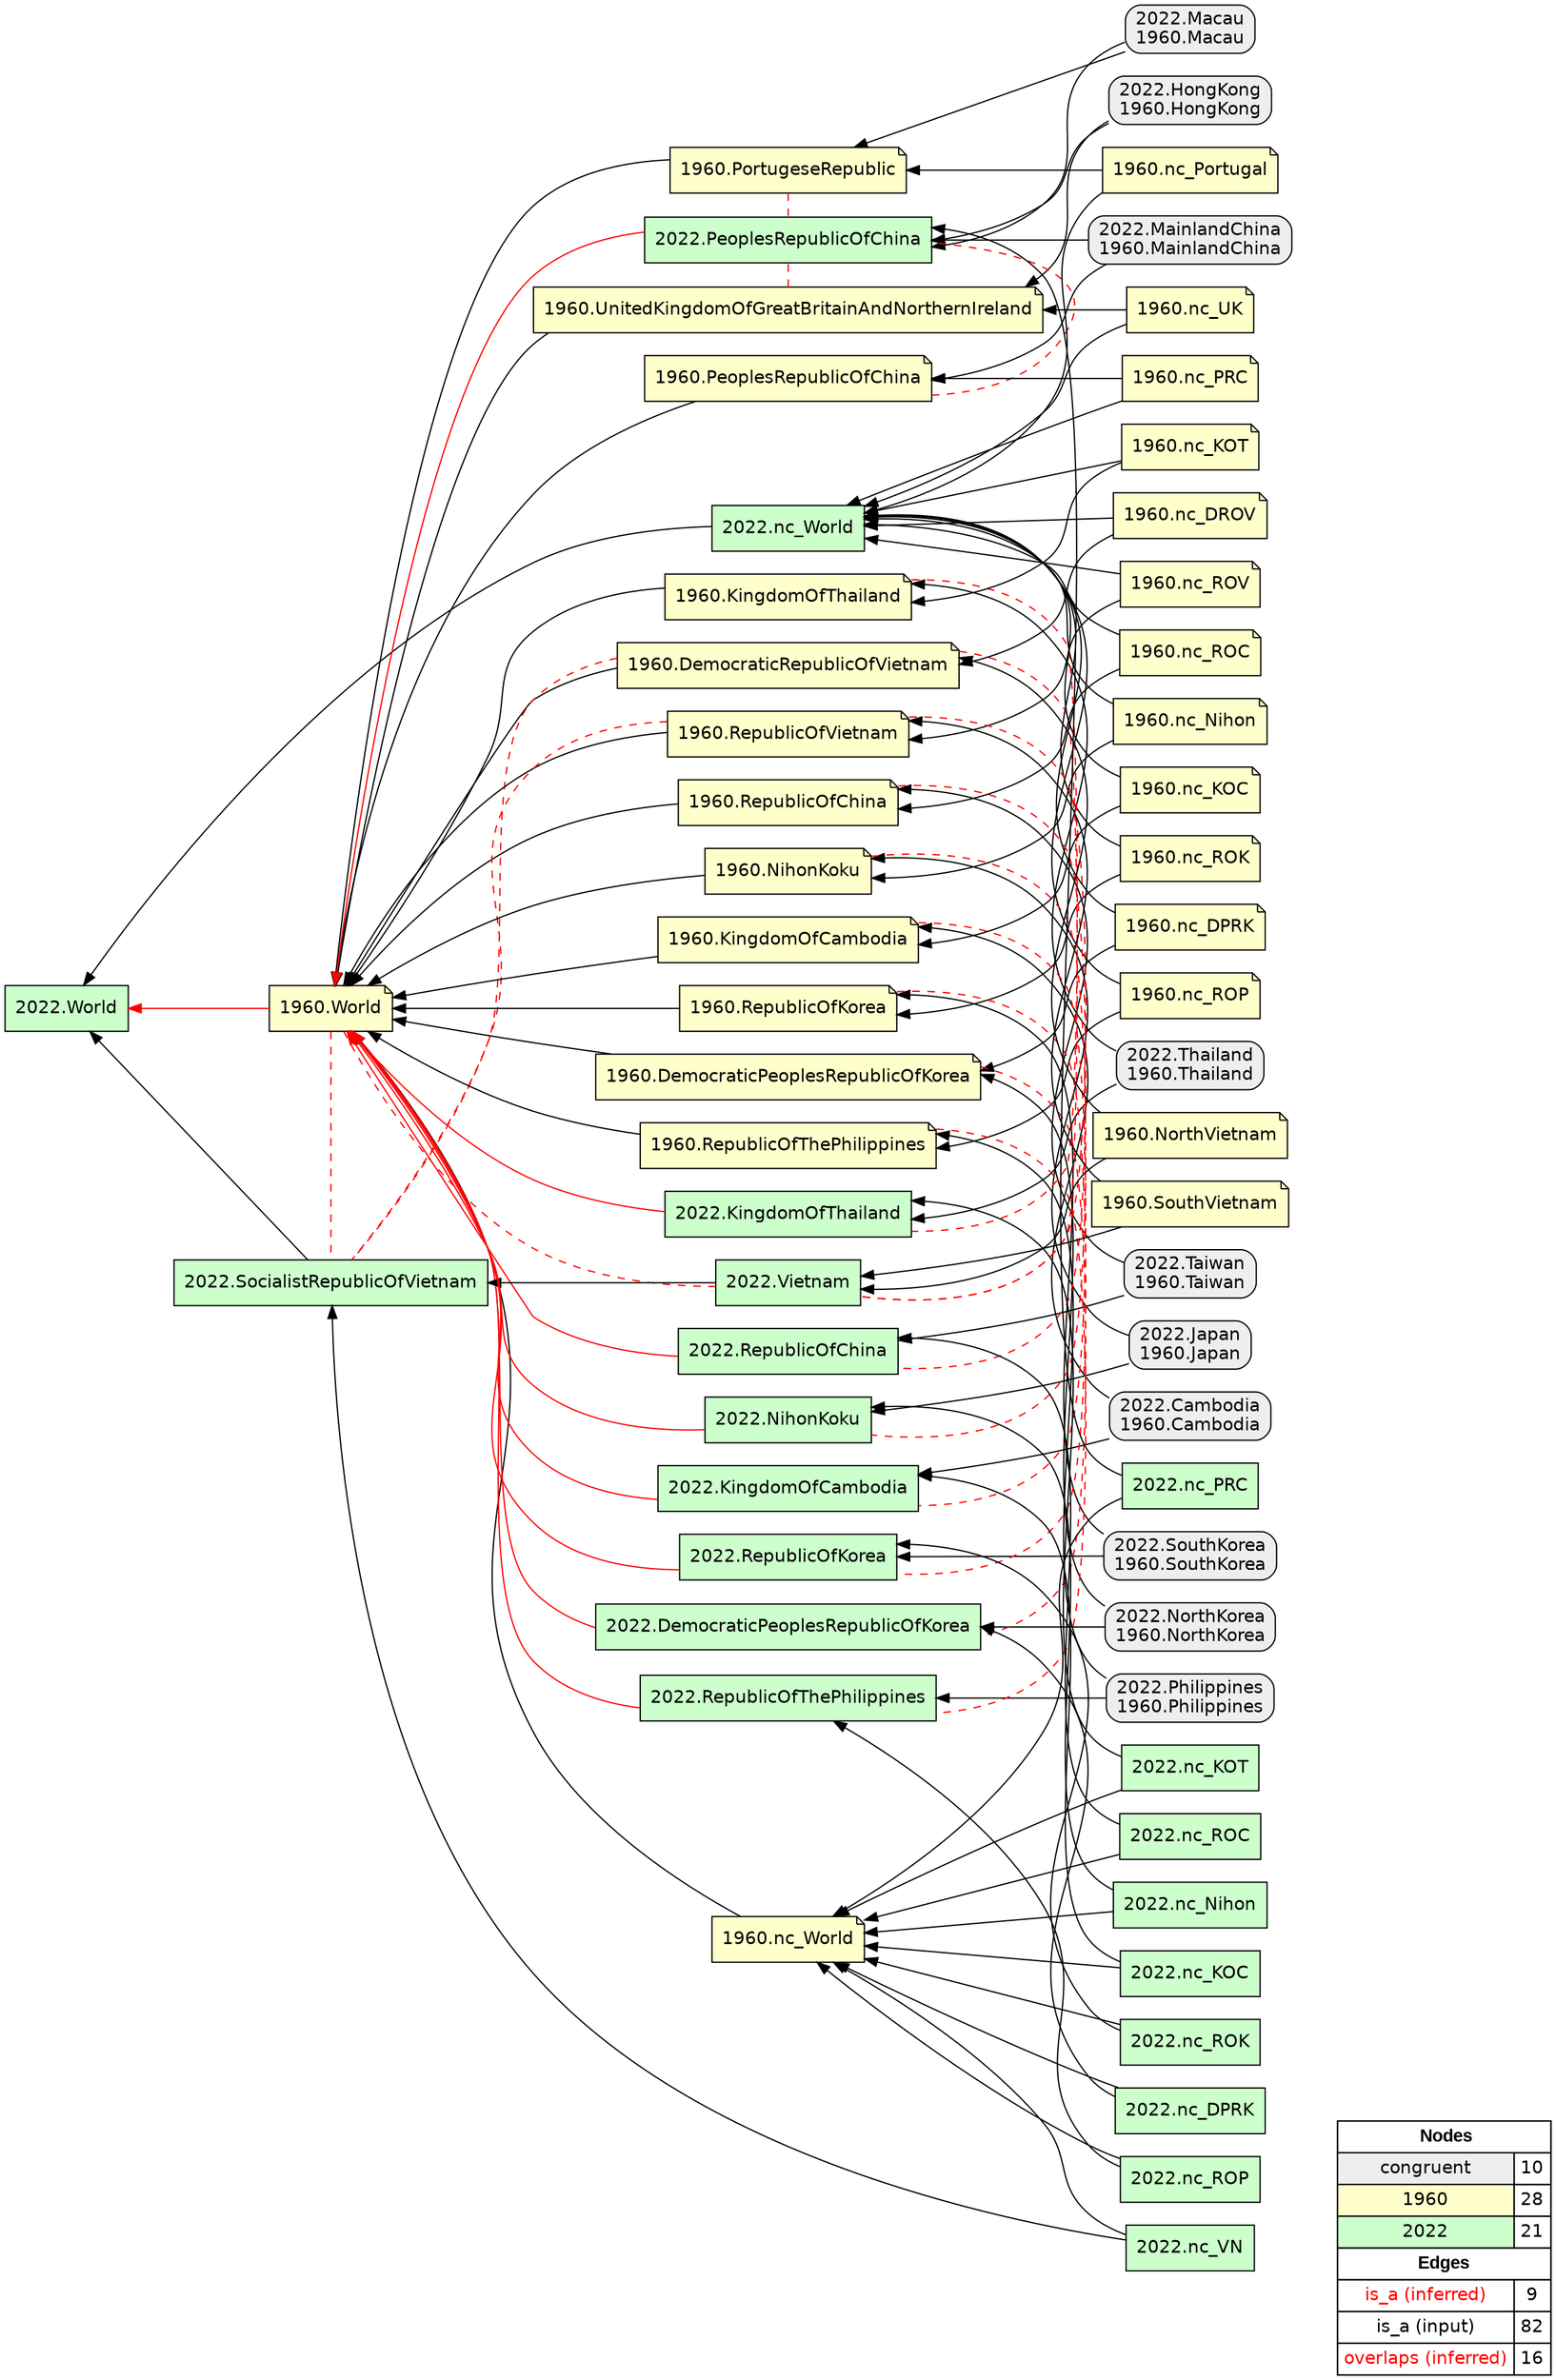 digraph{
rankdir=RL
node[shape=box style="filled,rounded" fillcolor="#EEEEEE" fontname="helvetica"] 
"2022.Cambodia\n1960.Cambodia"
"2022.Japan\n1960.Japan"
"2022.HongKong\n1960.HongKong"
"2022.NorthKorea\n1960.NorthKorea"
"2022.Thailand\n1960.Thailand"
"2022.Taiwan\n1960.Taiwan"
"2022.SouthKorea\n1960.SouthKorea"
"2022.Philippines\n1960.Philippines"
"2022.Macau\n1960.Macau"
"2022.MainlandChina\n1960.MainlandChina"
node[shape=note style=filled fillcolor="#FFFFCC" fontname="helvetica"] 
"1960.nc_Nihon"
"1960.nc_ROK"
"1960.nc_ROC"
"1960.nc_ROP"
"1960.nc_ROV"
"1960.DemocraticRepublicOfVietnam"
"1960.PortugeseRepublic"
"1960.RepublicOfChina"
"1960.UnitedKingdomOfGreatBritainAndNorthernIreland"
"1960.nc_UK"
"1960.PeoplesRepublicOfChina"
"1960.KingdomOfThailand"
"1960.nc_DROV"
"1960.nc_PRC"
"1960.RepublicOfVietnam"
"1960.NihonKoku"
"1960.KingdomOfCambodia"
"1960.RepublicOfKorea"
"1960.RepublicOfThePhilippines"
"1960.nc_Portugal"
"1960.nc_World"
"1960.nc_DPRK"
"1960.DemocraticPeoplesRepublicOfKorea"
"1960.SouthVietnam"
"1960.nc_KOT"
"1960.nc_KOC"
"1960.World"
"1960.NorthVietnam"
node[shape=box style=filled fillcolor="#CCFFCC" fontname="helvetica"] 
"2022.nc_VN"
"2022.SocialistRepublicOfVietnam"
"2022.RepublicOfKorea"
"2022.DemocraticPeoplesRepublicOfKorea"
"2022.nc_World"
"2022.PeoplesRepublicOfChina"
"2022.RepublicOfChina"
"2022.RepublicOfThePhilippines"
"2022.nc_Nihon"
"2022.Vietnam"
"2022.nc_DPRK"
"2022.NihonKoku"
"2022.World"
"2022.KingdomOfThailand"
"2022.nc_PRC"
"2022.nc_ROK"
"2022.nc_KOC"
"2022.nc_ROC"
"2022.nc_KOT"
"2022.nc_ROP"
"2022.KingdomOfCambodia"
edge[arrowhead=normal style=solid color="#FF0000" constraint=true penwidth=1]
"2022.RepublicOfKorea" -> "1960.World"
"2022.NihonKoku" -> "1960.World"
"2022.RepublicOfChina" -> "1960.World"
"2022.DemocraticPeoplesRepublicOfKorea" -> "1960.World"
"2022.PeoplesRepublicOfChina" -> "1960.World"
"2022.KingdomOfThailand" -> "1960.World"
"2022.RepublicOfThePhilippines" -> "1960.World"
"1960.World" -> "2022.World"
"2022.KingdomOfCambodia" -> "1960.World"
edge[arrowhead=normal style=solid color="#000000" constraint=true penwidth=1]
"2022.nc_ROC" -> "2022.RepublicOfChina"
"2022.nc_DPRK" -> "2022.DemocraticPeoplesRepublicOfKorea"
"1960.nc_Nihon" -> "2022.nc_World"
"2022.nc_VN" -> "2022.SocialistRepublicOfVietnam"
"1960.nc_World" -> "1960.World"
"1960.nc_Portugal" -> "2022.nc_World"
"1960.PortugeseRepublic" -> "1960.World"
"2022.nc_ROK" -> "2022.RepublicOfKorea"
"2022.nc_KOT" -> "1960.nc_World"
"2022.Taiwan\n1960.Taiwan" -> "1960.RepublicOfChina"
"2022.nc_Nihon" -> "2022.NihonKoku"
"2022.Thailand\n1960.Thailand" -> "2022.KingdomOfThailand"
"1960.RepublicOfKorea" -> "1960.World"
"1960.nc_UK" -> "2022.nc_World"
"1960.UnitedKingdomOfGreatBritainAndNorthernIreland" -> "1960.World"
"2022.SocialistRepublicOfVietnam" -> "2022.World"
"1960.nc_ROV" -> "1960.RepublicOfVietnam"
"2022.nc_KOT" -> "2022.KingdomOfThailand"
"1960.nc_DPRK" -> "1960.DemocraticPeoplesRepublicOfKorea"
"2022.Philippines\n1960.Philippines" -> "1960.RepublicOfThePhilippines"
"1960.SouthVietnam" -> "2022.Vietnam"
"1960.DemocraticPeoplesRepublicOfKorea" -> "1960.World"
"1960.SouthVietnam" -> "1960.RepublicOfVietnam"
"1960.nc_ROP" -> "2022.nc_World"
"2022.nc_KOC" -> "1960.nc_World"
"1960.nc_KOC" -> "1960.KingdomOfCambodia"
"1960.nc_UK" -> "1960.UnitedKingdomOfGreatBritainAndNorthernIreland"
"1960.KingdomOfThailand" -> "1960.World"
"1960.NihonKoku" -> "1960.World"
"2022.MainlandChina\n1960.MainlandChina" -> "2022.PeoplesRepublicOfChina"
"1960.nc_Nihon" -> "1960.NihonKoku"
"1960.nc_ROP" -> "1960.RepublicOfThePhilippines"
"1960.nc_DROV" -> "2022.nc_World"
"1960.nc_ROK" -> "2022.nc_World"
"1960.nc_DROV" -> "1960.DemocraticRepublicOfVietnam"
"2022.nc_ROC" -> "1960.nc_World"
"1960.nc_PRC" -> "2022.nc_World"
"2022.Thailand\n1960.Thailand" -> "1960.KingdomOfThailand"
"2022.Japan\n1960.Japan" -> "1960.NihonKoku"
"1960.nc_KOC" -> "2022.nc_World"
"2022.Cambodia\n1960.Cambodia" -> "2022.KingdomOfCambodia"
"1960.nc_ROV" -> "2022.nc_World"
"2022.nc_ROP" -> "2022.RepublicOfThePhilippines"
"1960.KingdomOfCambodia" -> "1960.World"
"1960.RepublicOfChina" -> "1960.World"
"1960.RepublicOfThePhilippines" -> "1960.World"
"2022.nc_World" -> "2022.World"
"2022.nc_ROP" -> "1960.nc_World"
"1960.NorthVietnam" -> "2022.Vietnam"
"1960.nc_DPRK" -> "2022.nc_World"
"2022.Vietnam" -> "2022.SocialistRepublicOfVietnam"
"1960.nc_ROC" -> "1960.RepublicOfChina"
"1960.nc_ROK" -> "1960.RepublicOfKorea"
"2022.Taiwan\n1960.Taiwan" -> "2022.RepublicOfChina"
"2022.NorthKorea\n1960.NorthKorea" -> "2022.DemocraticPeoplesRepublicOfKorea"
"2022.nc_ROK" -> "1960.nc_World"
"2022.MainlandChina\n1960.MainlandChina" -> "1960.PeoplesRepublicOfChina"
"1960.NorthVietnam" -> "1960.DemocraticRepublicOfVietnam"
"1960.nc_KOT" -> "2022.nc_World"
"2022.HongKong\n1960.HongKong" -> "2022.PeoplesRepublicOfChina"
"1960.DemocraticRepublicOfVietnam" -> "1960.World"
"1960.nc_KOT" -> "1960.KingdomOfThailand"
"2022.nc_PRC" -> "1960.nc_World"
"2022.Cambodia\n1960.Cambodia" -> "1960.KingdomOfCambodia"
"1960.RepublicOfVietnam" -> "1960.World"
"2022.SouthKorea\n1960.SouthKorea" -> "1960.RepublicOfKorea"
"2022.Philippines\n1960.Philippines" -> "2022.RepublicOfThePhilippines"
"2022.Macau\n1960.Macau" -> "1960.PortugeseRepublic"
"1960.nc_Portugal" -> "1960.PortugeseRepublic"
"1960.nc_ROC" -> "2022.nc_World"
"2022.nc_VN" -> "1960.nc_World"
"1960.nc_PRC" -> "1960.PeoplesRepublicOfChina"
"2022.HongKong\n1960.HongKong" -> "1960.UnitedKingdomOfGreatBritainAndNorthernIreland"
"2022.nc_Nihon" -> "1960.nc_World"
"2022.SouthKorea\n1960.SouthKorea" -> "2022.RepublicOfKorea"
"2022.nc_KOC" -> "2022.KingdomOfCambodia"
"2022.NorthKorea\n1960.NorthKorea" -> "1960.DemocraticPeoplesRepublicOfKorea"
"1960.PeoplesRepublicOfChina" -> "1960.World"
"2022.Japan\n1960.Japan" -> "2022.NihonKoku"
"2022.Macau\n1960.Macau" -> "2022.PeoplesRepublicOfChina"
"2022.nc_DPRK" -> "1960.nc_World"
"2022.nc_PRC" -> "2022.PeoplesRepublicOfChina"
edge[arrowhead=normal style=dotted color="#000000" constraint=true penwidth=1]
edge[arrowhead=none style=dashed color="#FF0000" constraint=false penwidth=1]
"1960.PeoplesRepublicOfChina" -> "2022.PeoplesRepublicOfChina"
"1960.PortugeseRepublic" -> "2022.PeoplesRepublicOfChina"
"1960.World" -> "2022.SocialistRepublicOfVietnam"
"1960.World" -> "2022.Vietnam"
"1960.RepublicOfVietnam" -> "2022.SocialistRepublicOfVietnam"
"1960.KingdomOfThailand" -> "2022.KingdomOfThailand"
"1960.KingdomOfCambodia" -> "2022.KingdomOfCambodia"
"1960.DemocraticRepublicOfVietnam" -> "2022.SocialistRepublicOfVietnam"
"1960.RepublicOfKorea" -> "2022.RepublicOfKorea"
"1960.RepublicOfChina" -> "2022.RepublicOfChina"
"1960.DemocraticRepublicOfVietnam" -> "2022.Vietnam"
"1960.NihonKoku" -> "2022.NihonKoku"
"1960.RepublicOfThePhilippines" -> "2022.RepublicOfThePhilippines"
"1960.UnitedKingdomOfGreatBritainAndNorthernIreland" -> "2022.PeoplesRepublicOfChina"
"1960.RepublicOfVietnam" -> "2022.Vietnam"
"1960.DemocraticPeoplesRepublicOfKorea" -> "2022.DemocraticPeoplesRepublicOfKorea"
node[shape=box] 
{rank=source Legend [fillcolor= white margin=0 label=< 
 <TABLE BORDER="0" CELLBORDER="1" CELLSPACING="0" CELLPADDING="4"> 
<TR> <TD COLSPAN="2"><font face="Arial Black"> Nodes</font></TD> </TR> 
<TR> 
 <TD bgcolor="#EEEEEE" fontname="helvetica">congruent</TD> 
 <TD>10</TD> 
 </TR> 
<TR> 
 <TD bgcolor="#FFFFCC" fontname="helvetica">1960</TD> 
 <TD>28</TD> 
 </TR> 
<TR> 
 <TD bgcolor="#CCFFCC" fontname="helvetica">2022</TD> 
 <TD>21</TD> 
 </TR> 
<TR> <TD COLSPAN="2"><font face = "Arial Black"> Edges </font></TD> </TR> 
<TR> 
 <TD><font color ="#FF0000">is_a (inferred)</font></TD><TD>9</TD>
</TR>
<TR> 
 <TD><font color ="#000000">is_a (input)</font></TD><TD>82</TD>
</TR>
<TR> 
 <TD><font color ="#FF0000">overlaps (inferred)</font></TD><TD>16</TD>
</TR>
</TABLE> 
 >] } 
}